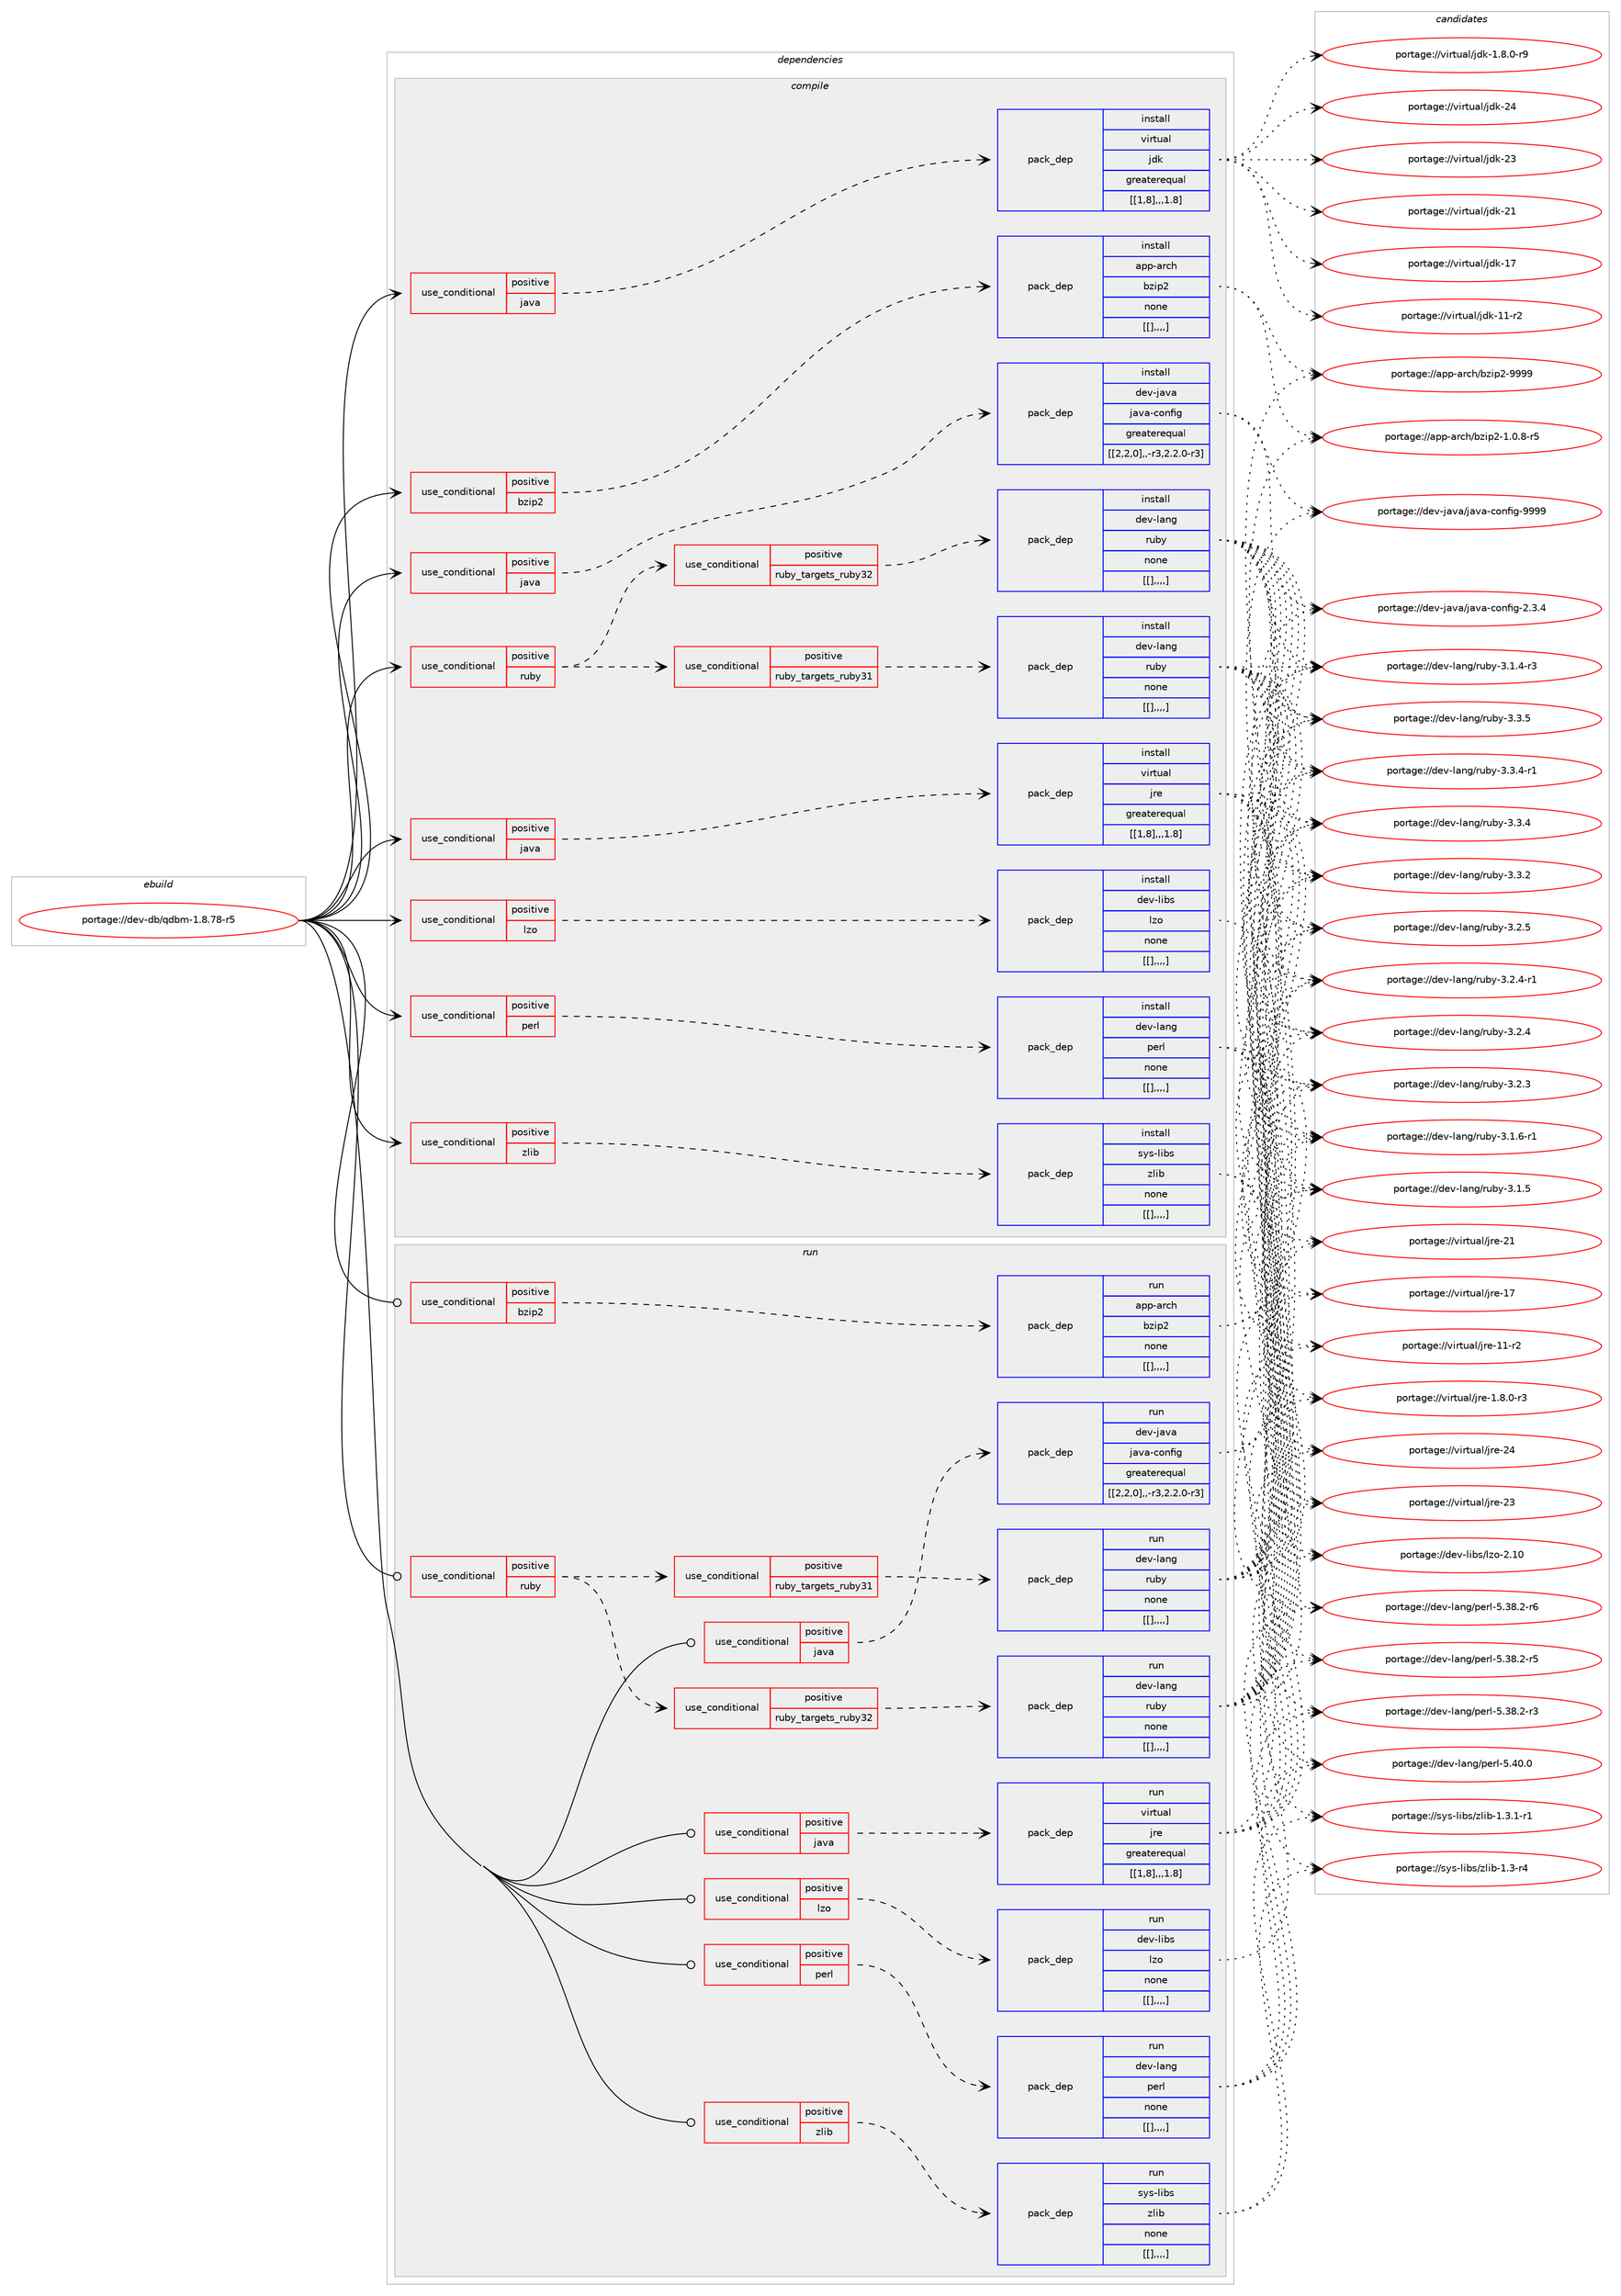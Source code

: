 digraph prolog {

# *************
# Graph options
# *************

newrank=true;
concentrate=true;
compound=true;
graph [rankdir=LR,fontname=Helvetica,fontsize=10,ranksep=1.5];#, ranksep=2.5, nodesep=0.2];
edge  [arrowhead=vee];
node  [fontname=Helvetica,fontsize=10];

# **********
# The ebuild
# **********

subgraph cluster_leftcol {
color=gray;
label=<<i>ebuild</i>>;
id [label="portage://dev-db/qdbm-1.8.78-r5", color=red, width=4, href="../dev-db/qdbm-1.8.78-r5.svg"];
}

# ****************
# The dependencies
# ****************

subgraph cluster_midcol {
color=gray;
label=<<i>dependencies</i>>;
subgraph cluster_compile {
fillcolor="#eeeeee";
style=filled;
label=<<i>compile</i>>;
subgraph cond19244 {
dependency70888 [label=<<TABLE BORDER="0" CELLBORDER="1" CELLSPACING="0" CELLPADDING="4"><TR><TD ROWSPAN="3" CELLPADDING="10">use_conditional</TD></TR><TR><TD>positive</TD></TR><TR><TD>bzip2</TD></TR></TABLE>>, shape=none, color=red];
subgraph pack50701 {
dependency70889 [label=<<TABLE BORDER="0" CELLBORDER="1" CELLSPACING="0" CELLPADDING="4" WIDTH="220"><TR><TD ROWSPAN="6" CELLPADDING="30">pack_dep</TD></TR><TR><TD WIDTH="110">install</TD></TR><TR><TD>app-arch</TD></TR><TR><TD>bzip2</TD></TR><TR><TD>none</TD></TR><TR><TD>[[],,,,]</TD></TR></TABLE>>, shape=none, color=blue];
}
dependency70888:e -> dependency70889:w [weight=20,style="dashed",arrowhead="vee"];
}
id:e -> dependency70888:w [weight=20,style="solid",arrowhead="vee"];
subgraph cond19245 {
dependency70890 [label=<<TABLE BORDER="0" CELLBORDER="1" CELLSPACING="0" CELLPADDING="4"><TR><TD ROWSPAN="3" CELLPADDING="10">use_conditional</TD></TR><TR><TD>positive</TD></TR><TR><TD>java</TD></TR></TABLE>>, shape=none, color=red];
subgraph pack50702 {
dependency70891 [label=<<TABLE BORDER="0" CELLBORDER="1" CELLSPACING="0" CELLPADDING="4" WIDTH="220"><TR><TD ROWSPAN="6" CELLPADDING="30">pack_dep</TD></TR><TR><TD WIDTH="110">install</TD></TR><TR><TD>dev-java</TD></TR><TR><TD>java-config</TD></TR><TR><TD>greaterequal</TD></TR><TR><TD>[[2,2,0],,-r3,2.2.0-r3]</TD></TR></TABLE>>, shape=none, color=blue];
}
dependency70890:e -> dependency70891:w [weight=20,style="dashed",arrowhead="vee"];
}
id:e -> dependency70890:w [weight=20,style="solid",arrowhead="vee"];
subgraph cond19246 {
dependency70892 [label=<<TABLE BORDER="0" CELLBORDER="1" CELLSPACING="0" CELLPADDING="4"><TR><TD ROWSPAN="3" CELLPADDING="10">use_conditional</TD></TR><TR><TD>positive</TD></TR><TR><TD>java</TD></TR></TABLE>>, shape=none, color=red];
subgraph pack50703 {
dependency70893 [label=<<TABLE BORDER="0" CELLBORDER="1" CELLSPACING="0" CELLPADDING="4" WIDTH="220"><TR><TD ROWSPAN="6" CELLPADDING="30">pack_dep</TD></TR><TR><TD WIDTH="110">install</TD></TR><TR><TD>virtual</TD></TR><TR><TD>jdk</TD></TR><TR><TD>greaterequal</TD></TR><TR><TD>[[1,8],,,1.8]</TD></TR></TABLE>>, shape=none, color=blue];
}
dependency70892:e -> dependency70893:w [weight=20,style="dashed",arrowhead="vee"];
}
id:e -> dependency70892:w [weight=20,style="solid",arrowhead="vee"];
subgraph cond19247 {
dependency70894 [label=<<TABLE BORDER="0" CELLBORDER="1" CELLSPACING="0" CELLPADDING="4"><TR><TD ROWSPAN="3" CELLPADDING="10">use_conditional</TD></TR><TR><TD>positive</TD></TR><TR><TD>java</TD></TR></TABLE>>, shape=none, color=red];
subgraph pack50704 {
dependency70895 [label=<<TABLE BORDER="0" CELLBORDER="1" CELLSPACING="0" CELLPADDING="4" WIDTH="220"><TR><TD ROWSPAN="6" CELLPADDING="30">pack_dep</TD></TR><TR><TD WIDTH="110">install</TD></TR><TR><TD>virtual</TD></TR><TR><TD>jre</TD></TR><TR><TD>greaterequal</TD></TR><TR><TD>[[1,8],,,1.8]</TD></TR></TABLE>>, shape=none, color=blue];
}
dependency70894:e -> dependency70895:w [weight=20,style="dashed",arrowhead="vee"];
}
id:e -> dependency70894:w [weight=20,style="solid",arrowhead="vee"];
subgraph cond19248 {
dependency70896 [label=<<TABLE BORDER="0" CELLBORDER="1" CELLSPACING="0" CELLPADDING="4"><TR><TD ROWSPAN="3" CELLPADDING="10">use_conditional</TD></TR><TR><TD>positive</TD></TR><TR><TD>lzo</TD></TR></TABLE>>, shape=none, color=red];
subgraph pack50705 {
dependency70897 [label=<<TABLE BORDER="0" CELLBORDER="1" CELLSPACING="0" CELLPADDING="4" WIDTH="220"><TR><TD ROWSPAN="6" CELLPADDING="30">pack_dep</TD></TR><TR><TD WIDTH="110">install</TD></TR><TR><TD>dev-libs</TD></TR><TR><TD>lzo</TD></TR><TR><TD>none</TD></TR><TR><TD>[[],,,,]</TD></TR></TABLE>>, shape=none, color=blue];
}
dependency70896:e -> dependency70897:w [weight=20,style="dashed",arrowhead="vee"];
}
id:e -> dependency70896:w [weight=20,style="solid",arrowhead="vee"];
subgraph cond19249 {
dependency70898 [label=<<TABLE BORDER="0" CELLBORDER="1" CELLSPACING="0" CELLPADDING="4"><TR><TD ROWSPAN="3" CELLPADDING="10">use_conditional</TD></TR><TR><TD>positive</TD></TR><TR><TD>perl</TD></TR></TABLE>>, shape=none, color=red];
subgraph pack50706 {
dependency70899 [label=<<TABLE BORDER="0" CELLBORDER="1" CELLSPACING="0" CELLPADDING="4" WIDTH="220"><TR><TD ROWSPAN="6" CELLPADDING="30">pack_dep</TD></TR><TR><TD WIDTH="110">install</TD></TR><TR><TD>dev-lang</TD></TR><TR><TD>perl</TD></TR><TR><TD>none</TD></TR><TR><TD>[[],,,,]</TD></TR></TABLE>>, shape=none, color=blue];
}
dependency70898:e -> dependency70899:w [weight=20,style="dashed",arrowhead="vee"];
}
id:e -> dependency70898:w [weight=20,style="solid",arrowhead="vee"];
subgraph cond19250 {
dependency70900 [label=<<TABLE BORDER="0" CELLBORDER="1" CELLSPACING="0" CELLPADDING="4"><TR><TD ROWSPAN="3" CELLPADDING="10">use_conditional</TD></TR><TR><TD>positive</TD></TR><TR><TD>ruby</TD></TR></TABLE>>, shape=none, color=red];
subgraph cond19251 {
dependency70901 [label=<<TABLE BORDER="0" CELLBORDER="1" CELLSPACING="0" CELLPADDING="4"><TR><TD ROWSPAN="3" CELLPADDING="10">use_conditional</TD></TR><TR><TD>positive</TD></TR><TR><TD>ruby_targets_ruby31</TD></TR></TABLE>>, shape=none, color=red];
subgraph pack50707 {
dependency70902 [label=<<TABLE BORDER="0" CELLBORDER="1" CELLSPACING="0" CELLPADDING="4" WIDTH="220"><TR><TD ROWSPAN="6" CELLPADDING="30">pack_dep</TD></TR><TR><TD WIDTH="110">install</TD></TR><TR><TD>dev-lang</TD></TR><TR><TD>ruby</TD></TR><TR><TD>none</TD></TR><TR><TD>[[],,,,]</TD></TR></TABLE>>, shape=none, color=blue];
}
dependency70901:e -> dependency70902:w [weight=20,style="dashed",arrowhead="vee"];
}
dependency70900:e -> dependency70901:w [weight=20,style="dashed",arrowhead="vee"];
subgraph cond19252 {
dependency70903 [label=<<TABLE BORDER="0" CELLBORDER="1" CELLSPACING="0" CELLPADDING="4"><TR><TD ROWSPAN="3" CELLPADDING="10">use_conditional</TD></TR><TR><TD>positive</TD></TR><TR><TD>ruby_targets_ruby32</TD></TR></TABLE>>, shape=none, color=red];
subgraph pack50708 {
dependency70904 [label=<<TABLE BORDER="0" CELLBORDER="1" CELLSPACING="0" CELLPADDING="4" WIDTH="220"><TR><TD ROWSPAN="6" CELLPADDING="30">pack_dep</TD></TR><TR><TD WIDTH="110">install</TD></TR><TR><TD>dev-lang</TD></TR><TR><TD>ruby</TD></TR><TR><TD>none</TD></TR><TR><TD>[[],,,,]</TD></TR></TABLE>>, shape=none, color=blue];
}
dependency70903:e -> dependency70904:w [weight=20,style="dashed",arrowhead="vee"];
}
dependency70900:e -> dependency70903:w [weight=20,style="dashed",arrowhead="vee"];
}
id:e -> dependency70900:w [weight=20,style="solid",arrowhead="vee"];
subgraph cond19253 {
dependency70905 [label=<<TABLE BORDER="0" CELLBORDER="1" CELLSPACING="0" CELLPADDING="4"><TR><TD ROWSPAN="3" CELLPADDING="10">use_conditional</TD></TR><TR><TD>positive</TD></TR><TR><TD>zlib</TD></TR></TABLE>>, shape=none, color=red];
subgraph pack50709 {
dependency70906 [label=<<TABLE BORDER="0" CELLBORDER="1" CELLSPACING="0" CELLPADDING="4" WIDTH="220"><TR><TD ROWSPAN="6" CELLPADDING="30">pack_dep</TD></TR><TR><TD WIDTH="110">install</TD></TR><TR><TD>sys-libs</TD></TR><TR><TD>zlib</TD></TR><TR><TD>none</TD></TR><TR><TD>[[],,,,]</TD></TR></TABLE>>, shape=none, color=blue];
}
dependency70905:e -> dependency70906:w [weight=20,style="dashed",arrowhead="vee"];
}
id:e -> dependency70905:w [weight=20,style="solid",arrowhead="vee"];
}
subgraph cluster_compileandrun {
fillcolor="#eeeeee";
style=filled;
label=<<i>compile and run</i>>;
}
subgraph cluster_run {
fillcolor="#eeeeee";
style=filled;
label=<<i>run</i>>;
subgraph cond19254 {
dependency70907 [label=<<TABLE BORDER="0" CELLBORDER="1" CELLSPACING="0" CELLPADDING="4"><TR><TD ROWSPAN="3" CELLPADDING="10">use_conditional</TD></TR><TR><TD>positive</TD></TR><TR><TD>bzip2</TD></TR></TABLE>>, shape=none, color=red];
subgraph pack50710 {
dependency70908 [label=<<TABLE BORDER="0" CELLBORDER="1" CELLSPACING="0" CELLPADDING="4" WIDTH="220"><TR><TD ROWSPAN="6" CELLPADDING="30">pack_dep</TD></TR><TR><TD WIDTH="110">run</TD></TR><TR><TD>app-arch</TD></TR><TR><TD>bzip2</TD></TR><TR><TD>none</TD></TR><TR><TD>[[],,,,]</TD></TR></TABLE>>, shape=none, color=blue];
}
dependency70907:e -> dependency70908:w [weight=20,style="dashed",arrowhead="vee"];
}
id:e -> dependency70907:w [weight=20,style="solid",arrowhead="odot"];
subgraph cond19255 {
dependency70909 [label=<<TABLE BORDER="0" CELLBORDER="1" CELLSPACING="0" CELLPADDING="4"><TR><TD ROWSPAN="3" CELLPADDING="10">use_conditional</TD></TR><TR><TD>positive</TD></TR><TR><TD>java</TD></TR></TABLE>>, shape=none, color=red];
subgraph pack50711 {
dependency70910 [label=<<TABLE BORDER="0" CELLBORDER="1" CELLSPACING="0" CELLPADDING="4" WIDTH="220"><TR><TD ROWSPAN="6" CELLPADDING="30">pack_dep</TD></TR><TR><TD WIDTH="110">run</TD></TR><TR><TD>dev-java</TD></TR><TR><TD>java-config</TD></TR><TR><TD>greaterequal</TD></TR><TR><TD>[[2,2,0],,-r3,2.2.0-r3]</TD></TR></TABLE>>, shape=none, color=blue];
}
dependency70909:e -> dependency70910:w [weight=20,style="dashed",arrowhead="vee"];
}
id:e -> dependency70909:w [weight=20,style="solid",arrowhead="odot"];
subgraph cond19256 {
dependency70911 [label=<<TABLE BORDER="0" CELLBORDER="1" CELLSPACING="0" CELLPADDING="4"><TR><TD ROWSPAN="3" CELLPADDING="10">use_conditional</TD></TR><TR><TD>positive</TD></TR><TR><TD>java</TD></TR></TABLE>>, shape=none, color=red];
subgraph pack50712 {
dependency70912 [label=<<TABLE BORDER="0" CELLBORDER="1" CELLSPACING="0" CELLPADDING="4" WIDTH="220"><TR><TD ROWSPAN="6" CELLPADDING="30">pack_dep</TD></TR><TR><TD WIDTH="110">run</TD></TR><TR><TD>virtual</TD></TR><TR><TD>jre</TD></TR><TR><TD>greaterequal</TD></TR><TR><TD>[[1,8],,,1.8]</TD></TR></TABLE>>, shape=none, color=blue];
}
dependency70911:e -> dependency70912:w [weight=20,style="dashed",arrowhead="vee"];
}
id:e -> dependency70911:w [weight=20,style="solid",arrowhead="odot"];
subgraph cond19257 {
dependency70913 [label=<<TABLE BORDER="0" CELLBORDER="1" CELLSPACING="0" CELLPADDING="4"><TR><TD ROWSPAN="3" CELLPADDING="10">use_conditional</TD></TR><TR><TD>positive</TD></TR><TR><TD>lzo</TD></TR></TABLE>>, shape=none, color=red];
subgraph pack50713 {
dependency70914 [label=<<TABLE BORDER="0" CELLBORDER="1" CELLSPACING="0" CELLPADDING="4" WIDTH="220"><TR><TD ROWSPAN="6" CELLPADDING="30">pack_dep</TD></TR><TR><TD WIDTH="110">run</TD></TR><TR><TD>dev-libs</TD></TR><TR><TD>lzo</TD></TR><TR><TD>none</TD></TR><TR><TD>[[],,,,]</TD></TR></TABLE>>, shape=none, color=blue];
}
dependency70913:e -> dependency70914:w [weight=20,style="dashed",arrowhead="vee"];
}
id:e -> dependency70913:w [weight=20,style="solid",arrowhead="odot"];
subgraph cond19258 {
dependency70915 [label=<<TABLE BORDER="0" CELLBORDER="1" CELLSPACING="0" CELLPADDING="4"><TR><TD ROWSPAN="3" CELLPADDING="10">use_conditional</TD></TR><TR><TD>positive</TD></TR><TR><TD>perl</TD></TR></TABLE>>, shape=none, color=red];
subgraph pack50714 {
dependency70916 [label=<<TABLE BORDER="0" CELLBORDER="1" CELLSPACING="0" CELLPADDING="4" WIDTH="220"><TR><TD ROWSPAN="6" CELLPADDING="30">pack_dep</TD></TR><TR><TD WIDTH="110">run</TD></TR><TR><TD>dev-lang</TD></TR><TR><TD>perl</TD></TR><TR><TD>none</TD></TR><TR><TD>[[],,,,]</TD></TR></TABLE>>, shape=none, color=blue];
}
dependency70915:e -> dependency70916:w [weight=20,style="dashed",arrowhead="vee"];
}
id:e -> dependency70915:w [weight=20,style="solid",arrowhead="odot"];
subgraph cond19259 {
dependency70917 [label=<<TABLE BORDER="0" CELLBORDER="1" CELLSPACING="0" CELLPADDING="4"><TR><TD ROWSPAN="3" CELLPADDING="10">use_conditional</TD></TR><TR><TD>positive</TD></TR><TR><TD>ruby</TD></TR></TABLE>>, shape=none, color=red];
subgraph cond19260 {
dependency70918 [label=<<TABLE BORDER="0" CELLBORDER="1" CELLSPACING="0" CELLPADDING="4"><TR><TD ROWSPAN="3" CELLPADDING="10">use_conditional</TD></TR><TR><TD>positive</TD></TR><TR><TD>ruby_targets_ruby31</TD></TR></TABLE>>, shape=none, color=red];
subgraph pack50715 {
dependency70919 [label=<<TABLE BORDER="0" CELLBORDER="1" CELLSPACING="0" CELLPADDING="4" WIDTH="220"><TR><TD ROWSPAN="6" CELLPADDING="30">pack_dep</TD></TR><TR><TD WIDTH="110">run</TD></TR><TR><TD>dev-lang</TD></TR><TR><TD>ruby</TD></TR><TR><TD>none</TD></TR><TR><TD>[[],,,,]</TD></TR></TABLE>>, shape=none, color=blue];
}
dependency70918:e -> dependency70919:w [weight=20,style="dashed",arrowhead="vee"];
}
dependency70917:e -> dependency70918:w [weight=20,style="dashed",arrowhead="vee"];
subgraph cond19261 {
dependency70920 [label=<<TABLE BORDER="0" CELLBORDER="1" CELLSPACING="0" CELLPADDING="4"><TR><TD ROWSPAN="3" CELLPADDING="10">use_conditional</TD></TR><TR><TD>positive</TD></TR><TR><TD>ruby_targets_ruby32</TD></TR></TABLE>>, shape=none, color=red];
subgraph pack50716 {
dependency70921 [label=<<TABLE BORDER="0" CELLBORDER="1" CELLSPACING="0" CELLPADDING="4" WIDTH="220"><TR><TD ROWSPAN="6" CELLPADDING="30">pack_dep</TD></TR><TR><TD WIDTH="110">run</TD></TR><TR><TD>dev-lang</TD></TR><TR><TD>ruby</TD></TR><TR><TD>none</TD></TR><TR><TD>[[],,,,]</TD></TR></TABLE>>, shape=none, color=blue];
}
dependency70920:e -> dependency70921:w [weight=20,style="dashed",arrowhead="vee"];
}
dependency70917:e -> dependency70920:w [weight=20,style="dashed",arrowhead="vee"];
}
id:e -> dependency70917:w [weight=20,style="solid",arrowhead="odot"];
subgraph cond19262 {
dependency70922 [label=<<TABLE BORDER="0" CELLBORDER="1" CELLSPACING="0" CELLPADDING="4"><TR><TD ROWSPAN="3" CELLPADDING="10">use_conditional</TD></TR><TR><TD>positive</TD></TR><TR><TD>zlib</TD></TR></TABLE>>, shape=none, color=red];
subgraph pack50717 {
dependency70923 [label=<<TABLE BORDER="0" CELLBORDER="1" CELLSPACING="0" CELLPADDING="4" WIDTH="220"><TR><TD ROWSPAN="6" CELLPADDING="30">pack_dep</TD></TR><TR><TD WIDTH="110">run</TD></TR><TR><TD>sys-libs</TD></TR><TR><TD>zlib</TD></TR><TR><TD>none</TD></TR><TR><TD>[[],,,,]</TD></TR></TABLE>>, shape=none, color=blue];
}
dependency70922:e -> dependency70923:w [weight=20,style="dashed",arrowhead="vee"];
}
id:e -> dependency70922:w [weight=20,style="solid",arrowhead="odot"];
}
}

# **************
# The candidates
# **************

subgraph cluster_choices {
rank=same;
color=gray;
label=<<i>candidates</i>>;

subgraph choice50701 {
color=black;
nodesep=1;
choice971121124597114991044798122105112504557575757 [label="portage://app-arch/bzip2-9999", color=red, width=4,href="../app-arch/bzip2-9999.svg"];
choice971121124597114991044798122105112504549464846564511453 [label="portage://app-arch/bzip2-1.0.8-r5", color=red, width=4,href="../app-arch/bzip2-1.0.8-r5.svg"];
dependency70889:e -> choice971121124597114991044798122105112504557575757:w [style=dotted,weight="100"];
dependency70889:e -> choice971121124597114991044798122105112504549464846564511453:w [style=dotted,weight="100"];
}
subgraph choice50702 {
color=black;
nodesep=1;
choice10010111845106971189747106971189745991111101021051034557575757 [label="portage://dev-java/java-config-9999", color=red, width=4,href="../dev-java/java-config-9999.svg"];
choice1001011184510697118974710697118974599111110102105103455046514652 [label="portage://dev-java/java-config-2.3.4", color=red, width=4,href="../dev-java/java-config-2.3.4.svg"];
dependency70891:e -> choice10010111845106971189747106971189745991111101021051034557575757:w [style=dotted,weight="100"];
dependency70891:e -> choice1001011184510697118974710697118974599111110102105103455046514652:w [style=dotted,weight="100"];
}
subgraph choice50703 {
color=black;
nodesep=1;
choice1181051141161179710847106100107455052 [label="portage://virtual/jdk-24", color=red, width=4,href="../virtual/jdk-24.svg"];
choice1181051141161179710847106100107455051 [label="portage://virtual/jdk-23", color=red, width=4,href="../virtual/jdk-23.svg"];
choice1181051141161179710847106100107455049 [label="portage://virtual/jdk-21", color=red, width=4,href="../virtual/jdk-21.svg"];
choice1181051141161179710847106100107454955 [label="portage://virtual/jdk-17", color=red, width=4,href="../virtual/jdk-17.svg"];
choice11810511411611797108471061001074549494511450 [label="portage://virtual/jdk-11-r2", color=red, width=4,href="../virtual/jdk-11-r2.svg"];
choice11810511411611797108471061001074549465646484511457 [label="portage://virtual/jdk-1.8.0-r9", color=red, width=4,href="../virtual/jdk-1.8.0-r9.svg"];
dependency70893:e -> choice1181051141161179710847106100107455052:w [style=dotted,weight="100"];
dependency70893:e -> choice1181051141161179710847106100107455051:w [style=dotted,weight="100"];
dependency70893:e -> choice1181051141161179710847106100107455049:w [style=dotted,weight="100"];
dependency70893:e -> choice1181051141161179710847106100107454955:w [style=dotted,weight="100"];
dependency70893:e -> choice11810511411611797108471061001074549494511450:w [style=dotted,weight="100"];
dependency70893:e -> choice11810511411611797108471061001074549465646484511457:w [style=dotted,weight="100"];
}
subgraph choice50704 {
color=black;
nodesep=1;
choice1181051141161179710847106114101455052 [label="portage://virtual/jre-24", color=red, width=4,href="../virtual/jre-24.svg"];
choice1181051141161179710847106114101455051 [label="portage://virtual/jre-23", color=red, width=4,href="../virtual/jre-23.svg"];
choice1181051141161179710847106114101455049 [label="portage://virtual/jre-21", color=red, width=4,href="../virtual/jre-21.svg"];
choice1181051141161179710847106114101454955 [label="portage://virtual/jre-17", color=red, width=4,href="../virtual/jre-17.svg"];
choice11810511411611797108471061141014549494511450 [label="portage://virtual/jre-11-r2", color=red, width=4,href="../virtual/jre-11-r2.svg"];
choice11810511411611797108471061141014549465646484511451 [label="portage://virtual/jre-1.8.0-r3", color=red, width=4,href="../virtual/jre-1.8.0-r3.svg"];
dependency70895:e -> choice1181051141161179710847106114101455052:w [style=dotted,weight="100"];
dependency70895:e -> choice1181051141161179710847106114101455051:w [style=dotted,weight="100"];
dependency70895:e -> choice1181051141161179710847106114101455049:w [style=dotted,weight="100"];
dependency70895:e -> choice1181051141161179710847106114101454955:w [style=dotted,weight="100"];
dependency70895:e -> choice11810511411611797108471061141014549494511450:w [style=dotted,weight="100"];
dependency70895:e -> choice11810511411611797108471061141014549465646484511451:w [style=dotted,weight="100"];
}
subgraph choice50705 {
color=black;
nodesep=1;
choice1001011184510810598115471081221114550464948 [label="portage://dev-libs/lzo-2.10", color=red, width=4,href="../dev-libs/lzo-2.10.svg"];
dependency70897:e -> choice1001011184510810598115471081221114550464948:w [style=dotted,weight="100"];
}
subgraph choice50706 {
color=black;
nodesep=1;
choice10010111845108971101034711210111410845534652484648 [label="portage://dev-lang/perl-5.40.0", color=red, width=4,href="../dev-lang/perl-5.40.0.svg"];
choice100101118451089711010347112101114108455346515646504511454 [label="portage://dev-lang/perl-5.38.2-r6", color=red, width=4,href="../dev-lang/perl-5.38.2-r6.svg"];
choice100101118451089711010347112101114108455346515646504511453 [label="portage://dev-lang/perl-5.38.2-r5", color=red, width=4,href="../dev-lang/perl-5.38.2-r5.svg"];
choice100101118451089711010347112101114108455346515646504511451 [label="portage://dev-lang/perl-5.38.2-r3", color=red, width=4,href="../dev-lang/perl-5.38.2-r3.svg"];
dependency70899:e -> choice10010111845108971101034711210111410845534652484648:w [style=dotted,weight="100"];
dependency70899:e -> choice100101118451089711010347112101114108455346515646504511454:w [style=dotted,weight="100"];
dependency70899:e -> choice100101118451089711010347112101114108455346515646504511453:w [style=dotted,weight="100"];
dependency70899:e -> choice100101118451089711010347112101114108455346515646504511451:w [style=dotted,weight="100"];
}
subgraph choice50707 {
color=black;
nodesep=1;
choice10010111845108971101034711411798121455146514653 [label="portage://dev-lang/ruby-3.3.5", color=red, width=4,href="../dev-lang/ruby-3.3.5.svg"];
choice100101118451089711010347114117981214551465146524511449 [label="portage://dev-lang/ruby-3.3.4-r1", color=red, width=4,href="../dev-lang/ruby-3.3.4-r1.svg"];
choice10010111845108971101034711411798121455146514652 [label="portage://dev-lang/ruby-3.3.4", color=red, width=4,href="../dev-lang/ruby-3.3.4.svg"];
choice10010111845108971101034711411798121455146514650 [label="portage://dev-lang/ruby-3.3.2", color=red, width=4,href="../dev-lang/ruby-3.3.2.svg"];
choice10010111845108971101034711411798121455146504653 [label="portage://dev-lang/ruby-3.2.5", color=red, width=4,href="../dev-lang/ruby-3.2.5.svg"];
choice100101118451089711010347114117981214551465046524511449 [label="portage://dev-lang/ruby-3.2.4-r1", color=red, width=4,href="../dev-lang/ruby-3.2.4-r1.svg"];
choice10010111845108971101034711411798121455146504652 [label="portage://dev-lang/ruby-3.2.4", color=red, width=4,href="../dev-lang/ruby-3.2.4.svg"];
choice10010111845108971101034711411798121455146504651 [label="portage://dev-lang/ruby-3.2.3", color=red, width=4,href="../dev-lang/ruby-3.2.3.svg"];
choice100101118451089711010347114117981214551464946544511449 [label="portage://dev-lang/ruby-3.1.6-r1", color=red, width=4,href="../dev-lang/ruby-3.1.6-r1.svg"];
choice10010111845108971101034711411798121455146494653 [label="portage://dev-lang/ruby-3.1.5", color=red, width=4,href="../dev-lang/ruby-3.1.5.svg"];
choice100101118451089711010347114117981214551464946524511451 [label="portage://dev-lang/ruby-3.1.4-r3", color=red, width=4,href="../dev-lang/ruby-3.1.4-r3.svg"];
dependency70902:e -> choice10010111845108971101034711411798121455146514653:w [style=dotted,weight="100"];
dependency70902:e -> choice100101118451089711010347114117981214551465146524511449:w [style=dotted,weight="100"];
dependency70902:e -> choice10010111845108971101034711411798121455146514652:w [style=dotted,weight="100"];
dependency70902:e -> choice10010111845108971101034711411798121455146514650:w [style=dotted,weight="100"];
dependency70902:e -> choice10010111845108971101034711411798121455146504653:w [style=dotted,weight="100"];
dependency70902:e -> choice100101118451089711010347114117981214551465046524511449:w [style=dotted,weight="100"];
dependency70902:e -> choice10010111845108971101034711411798121455146504652:w [style=dotted,weight="100"];
dependency70902:e -> choice10010111845108971101034711411798121455146504651:w [style=dotted,weight="100"];
dependency70902:e -> choice100101118451089711010347114117981214551464946544511449:w [style=dotted,weight="100"];
dependency70902:e -> choice10010111845108971101034711411798121455146494653:w [style=dotted,weight="100"];
dependency70902:e -> choice100101118451089711010347114117981214551464946524511451:w [style=dotted,weight="100"];
}
subgraph choice50708 {
color=black;
nodesep=1;
choice10010111845108971101034711411798121455146514653 [label="portage://dev-lang/ruby-3.3.5", color=red, width=4,href="../dev-lang/ruby-3.3.5.svg"];
choice100101118451089711010347114117981214551465146524511449 [label="portage://dev-lang/ruby-3.3.4-r1", color=red, width=4,href="../dev-lang/ruby-3.3.4-r1.svg"];
choice10010111845108971101034711411798121455146514652 [label="portage://dev-lang/ruby-3.3.4", color=red, width=4,href="../dev-lang/ruby-3.3.4.svg"];
choice10010111845108971101034711411798121455146514650 [label="portage://dev-lang/ruby-3.3.2", color=red, width=4,href="../dev-lang/ruby-3.3.2.svg"];
choice10010111845108971101034711411798121455146504653 [label="portage://dev-lang/ruby-3.2.5", color=red, width=4,href="../dev-lang/ruby-3.2.5.svg"];
choice100101118451089711010347114117981214551465046524511449 [label="portage://dev-lang/ruby-3.2.4-r1", color=red, width=4,href="../dev-lang/ruby-3.2.4-r1.svg"];
choice10010111845108971101034711411798121455146504652 [label="portage://dev-lang/ruby-3.2.4", color=red, width=4,href="../dev-lang/ruby-3.2.4.svg"];
choice10010111845108971101034711411798121455146504651 [label="portage://dev-lang/ruby-3.2.3", color=red, width=4,href="../dev-lang/ruby-3.2.3.svg"];
choice100101118451089711010347114117981214551464946544511449 [label="portage://dev-lang/ruby-3.1.6-r1", color=red, width=4,href="../dev-lang/ruby-3.1.6-r1.svg"];
choice10010111845108971101034711411798121455146494653 [label="portage://dev-lang/ruby-3.1.5", color=red, width=4,href="../dev-lang/ruby-3.1.5.svg"];
choice100101118451089711010347114117981214551464946524511451 [label="portage://dev-lang/ruby-3.1.4-r3", color=red, width=4,href="../dev-lang/ruby-3.1.4-r3.svg"];
dependency70904:e -> choice10010111845108971101034711411798121455146514653:w [style=dotted,weight="100"];
dependency70904:e -> choice100101118451089711010347114117981214551465146524511449:w [style=dotted,weight="100"];
dependency70904:e -> choice10010111845108971101034711411798121455146514652:w [style=dotted,weight="100"];
dependency70904:e -> choice10010111845108971101034711411798121455146514650:w [style=dotted,weight="100"];
dependency70904:e -> choice10010111845108971101034711411798121455146504653:w [style=dotted,weight="100"];
dependency70904:e -> choice100101118451089711010347114117981214551465046524511449:w [style=dotted,weight="100"];
dependency70904:e -> choice10010111845108971101034711411798121455146504652:w [style=dotted,weight="100"];
dependency70904:e -> choice10010111845108971101034711411798121455146504651:w [style=dotted,weight="100"];
dependency70904:e -> choice100101118451089711010347114117981214551464946544511449:w [style=dotted,weight="100"];
dependency70904:e -> choice10010111845108971101034711411798121455146494653:w [style=dotted,weight="100"];
dependency70904:e -> choice100101118451089711010347114117981214551464946524511451:w [style=dotted,weight="100"];
}
subgraph choice50709 {
color=black;
nodesep=1;
choice115121115451081059811547122108105984549465146494511449 [label="portage://sys-libs/zlib-1.3.1-r1", color=red, width=4,href="../sys-libs/zlib-1.3.1-r1.svg"];
choice11512111545108105981154712210810598454946514511452 [label="portage://sys-libs/zlib-1.3-r4", color=red, width=4,href="../sys-libs/zlib-1.3-r4.svg"];
dependency70906:e -> choice115121115451081059811547122108105984549465146494511449:w [style=dotted,weight="100"];
dependency70906:e -> choice11512111545108105981154712210810598454946514511452:w [style=dotted,weight="100"];
}
subgraph choice50710 {
color=black;
nodesep=1;
choice971121124597114991044798122105112504557575757 [label="portage://app-arch/bzip2-9999", color=red, width=4,href="../app-arch/bzip2-9999.svg"];
choice971121124597114991044798122105112504549464846564511453 [label="portage://app-arch/bzip2-1.0.8-r5", color=red, width=4,href="../app-arch/bzip2-1.0.8-r5.svg"];
dependency70908:e -> choice971121124597114991044798122105112504557575757:w [style=dotted,weight="100"];
dependency70908:e -> choice971121124597114991044798122105112504549464846564511453:w [style=dotted,weight="100"];
}
subgraph choice50711 {
color=black;
nodesep=1;
choice10010111845106971189747106971189745991111101021051034557575757 [label="portage://dev-java/java-config-9999", color=red, width=4,href="../dev-java/java-config-9999.svg"];
choice1001011184510697118974710697118974599111110102105103455046514652 [label="portage://dev-java/java-config-2.3.4", color=red, width=4,href="../dev-java/java-config-2.3.4.svg"];
dependency70910:e -> choice10010111845106971189747106971189745991111101021051034557575757:w [style=dotted,weight="100"];
dependency70910:e -> choice1001011184510697118974710697118974599111110102105103455046514652:w [style=dotted,weight="100"];
}
subgraph choice50712 {
color=black;
nodesep=1;
choice1181051141161179710847106114101455052 [label="portage://virtual/jre-24", color=red, width=4,href="../virtual/jre-24.svg"];
choice1181051141161179710847106114101455051 [label="portage://virtual/jre-23", color=red, width=4,href="../virtual/jre-23.svg"];
choice1181051141161179710847106114101455049 [label="portage://virtual/jre-21", color=red, width=4,href="../virtual/jre-21.svg"];
choice1181051141161179710847106114101454955 [label="portage://virtual/jre-17", color=red, width=4,href="../virtual/jre-17.svg"];
choice11810511411611797108471061141014549494511450 [label="portage://virtual/jre-11-r2", color=red, width=4,href="../virtual/jre-11-r2.svg"];
choice11810511411611797108471061141014549465646484511451 [label="portage://virtual/jre-1.8.0-r3", color=red, width=4,href="../virtual/jre-1.8.0-r3.svg"];
dependency70912:e -> choice1181051141161179710847106114101455052:w [style=dotted,weight="100"];
dependency70912:e -> choice1181051141161179710847106114101455051:w [style=dotted,weight="100"];
dependency70912:e -> choice1181051141161179710847106114101455049:w [style=dotted,weight="100"];
dependency70912:e -> choice1181051141161179710847106114101454955:w [style=dotted,weight="100"];
dependency70912:e -> choice11810511411611797108471061141014549494511450:w [style=dotted,weight="100"];
dependency70912:e -> choice11810511411611797108471061141014549465646484511451:w [style=dotted,weight="100"];
}
subgraph choice50713 {
color=black;
nodesep=1;
choice1001011184510810598115471081221114550464948 [label="portage://dev-libs/lzo-2.10", color=red, width=4,href="../dev-libs/lzo-2.10.svg"];
dependency70914:e -> choice1001011184510810598115471081221114550464948:w [style=dotted,weight="100"];
}
subgraph choice50714 {
color=black;
nodesep=1;
choice10010111845108971101034711210111410845534652484648 [label="portage://dev-lang/perl-5.40.0", color=red, width=4,href="../dev-lang/perl-5.40.0.svg"];
choice100101118451089711010347112101114108455346515646504511454 [label="portage://dev-lang/perl-5.38.2-r6", color=red, width=4,href="../dev-lang/perl-5.38.2-r6.svg"];
choice100101118451089711010347112101114108455346515646504511453 [label="portage://dev-lang/perl-5.38.2-r5", color=red, width=4,href="../dev-lang/perl-5.38.2-r5.svg"];
choice100101118451089711010347112101114108455346515646504511451 [label="portage://dev-lang/perl-5.38.2-r3", color=red, width=4,href="../dev-lang/perl-5.38.2-r3.svg"];
dependency70916:e -> choice10010111845108971101034711210111410845534652484648:w [style=dotted,weight="100"];
dependency70916:e -> choice100101118451089711010347112101114108455346515646504511454:w [style=dotted,weight="100"];
dependency70916:e -> choice100101118451089711010347112101114108455346515646504511453:w [style=dotted,weight="100"];
dependency70916:e -> choice100101118451089711010347112101114108455346515646504511451:w [style=dotted,weight="100"];
}
subgraph choice50715 {
color=black;
nodesep=1;
choice10010111845108971101034711411798121455146514653 [label="portage://dev-lang/ruby-3.3.5", color=red, width=4,href="../dev-lang/ruby-3.3.5.svg"];
choice100101118451089711010347114117981214551465146524511449 [label="portage://dev-lang/ruby-3.3.4-r1", color=red, width=4,href="../dev-lang/ruby-3.3.4-r1.svg"];
choice10010111845108971101034711411798121455146514652 [label="portage://dev-lang/ruby-3.3.4", color=red, width=4,href="../dev-lang/ruby-3.3.4.svg"];
choice10010111845108971101034711411798121455146514650 [label="portage://dev-lang/ruby-3.3.2", color=red, width=4,href="../dev-lang/ruby-3.3.2.svg"];
choice10010111845108971101034711411798121455146504653 [label="portage://dev-lang/ruby-3.2.5", color=red, width=4,href="../dev-lang/ruby-3.2.5.svg"];
choice100101118451089711010347114117981214551465046524511449 [label="portage://dev-lang/ruby-3.2.4-r1", color=red, width=4,href="../dev-lang/ruby-3.2.4-r1.svg"];
choice10010111845108971101034711411798121455146504652 [label="portage://dev-lang/ruby-3.2.4", color=red, width=4,href="../dev-lang/ruby-3.2.4.svg"];
choice10010111845108971101034711411798121455146504651 [label="portage://dev-lang/ruby-3.2.3", color=red, width=4,href="../dev-lang/ruby-3.2.3.svg"];
choice100101118451089711010347114117981214551464946544511449 [label="portage://dev-lang/ruby-3.1.6-r1", color=red, width=4,href="../dev-lang/ruby-3.1.6-r1.svg"];
choice10010111845108971101034711411798121455146494653 [label="portage://dev-lang/ruby-3.1.5", color=red, width=4,href="../dev-lang/ruby-3.1.5.svg"];
choice100101118451089711010347114117981214551464946524511451 [label="portage://dev-lang/ruby-3.1.4-r3", color=red, width=4,href="../dev-lang/ruby-3.1.4-r3.svg"];
dependency70919:e -> choice10010111845108971101034711411798121455146514653:w [style=dotted,weight="100"];
dependency70919:e -> choice100101118451089711010347114117981214551465146524511449:w [style=dotted,weight="100"];
dependency70919:e -> choice10010111845108971101034711411798121455146514652:w [style=dotted,weight="100"];
dependency70919:e -> choice10010111845108971101034711411798121455146514650:w [style=dotted,weight="100"];
dependency70919:e -> choice10010111845108971101034711411798121455146504653:w [style=dotted,weight="100"];
dependency70919:e -> choice100101118451089711010347114117981214551465046524511449:w [style=dotted,weight="100"];
dependency70919:e -> choice10010111845108971101034711411798121455146504652:w [style=dotted,weight="100"];
dependency70919:e -> choice10010111845108971101034711411798121455146504651:w [style=dotted,weight="100"];
dependency70919:e -> choice100101118451089711010347114117981214551464946544511449:w [style=dotted,weight="100"];
dependency70919:e -> choice10010111845108971101034711411798121455146494653:w [style=dotted,weight="100"];
dependency70919:e -> choice100101118451089711010347114117981214551464946524511451:w [style=dotted,weight="100"];
}
subgraph choice50716 {
color=black;
nodesep=1;
choice10010111845108971101034711411798121455146514653 [label="portage://dev-lang/ruby-3.3.5", color=red, width=4,href="../dev-lang/ruby-3.3.5.svg"];
choice100101118451089711010347114117981214551465146524511449 [label="portage://dev-lang/ruby-3.3.4-r1", color=red, width=4,href="../dev-lang/ruby-3.3.4-r1.svg"];
choice10010111845108971101034711411798121455146514652 [label="portage://dev-lang/ruby-3.3.4", color=red, width=4,href="../dev-lang/ruby-3.3.4.svg"];
choice10010111845108971101034711411798121455146514650 [label="portage://dev-lang/ruby-3.3.2", color=red, width=4,href="../dev-lang/ruby-3.3.2.svg"];
choice10010111845108971101034711411798121455146504653 [label="portage://dev-lang/ruby-3.2.5", color=red, width=4,href="../dev-lang/ruby-3.2.5.svg"];
choice100101118451089711010347114117981214551465046524511449 [label="portage://dev-lang/ruby-3.2.4-r1", color=red, width=4,href="../dev-lang/ruby-3.2.4-r1.svg"];
choice10010111845108971101034711411798121455146504652 [label="portage://dev-lang/ruby-3.2.4", color=red, width=4,href="../dev-lang/ruby-3.2.4.svg"];
choice10010111845108971101034711411798121455146504651 [label="portage://dev-lang/ruby-3.2.3", color=red, width=4,href="../dev-lang/ruby-3.2.3.svg"];
choice100101118451089711010347114117981214551464946544511449 [label="portage://dev-lang/ruby-3.1.6-r1", color=red, width=4,href="../dev-lang/ruby-3.1.6-r1.svg"];
choice10010111845108971101034711411798121455146494653 [label="portage://dev-lang/ruby-3.1.5", color=red, width=4,href="../dev-lang/ruby-3.1.5.svg"];
choice100101118451089711010347114117981214551464946524511451 [label="portage://dev-lang/ruby-3.1.4-r3", color=red, width=4,href="../dev-lang/ruby-3.1.4-r3.svg"];
dependency70921:e -> choice10010111845108971101034711411798121455146514653:w [style=dotted,weight="100"];
dependency70921:e -> choice100101118451089711010347114117981214551465146524511449:w [style=dotted,weight="100"];
dependency70921:e -> choice10010111845108971101034711411798121455146514652:w [style=dotted,weight="100"];
dependency70921:e -> choice10010111845108971101034711411798121455146514650:w [style=dotted,weight="100"];
dependency70921:e -> choice10010111845108971101034711411798121455146504653:w [style=dotted,weight="100"];
dependency70921:e -> choice100101118451089711010347114117981214551465046524511449:w [style=dotted,weight="100"];
dependency70921:e -> choice10010111845108971101034711411798121455146504652:w [style=dotted,weight="100"];
dependency70921:e -> choice10010111845108971101034711411798121455146504651:w [style=dotted,weight="100"];
dependency70921:e -> choice100101118451089711010347114117981214551464946544511449:w [style=dotted,weight="100"];
dependency70921:e -> choice10010111845108971101034711411798121455146494653:w [style=dotted,weight="100"];
dependency70921:e -> choice100101118451089711010347114117981214551464946524511451:w [style=dotted,weight="100"];
}
subgraph choice50717 {
color=black;
nodesep=1;
choice115121115451081059811547122108105984549465146494511449 [label="portage://sys-libs/zlib-1.3.1-r1", color=red, width=4,href="../sys-libs/zlib-1.3.1-r1.svg"];
choice11512111545108105981154712210810598454946514511452 [label="portage://sys-libs/zlib-1.3-r4", color=red, width=4,href="../sys-libs/zlib-1.3-r4.svg"];
dependency70923:e -> choice115121115451081059811547122108105984549465146494511449:w [style=dotted,weight="100"];
dependency70923:e -> choice11512111545108105981154712210810598454946514511452:w [style=dotted,weight="100"];
}
}

}
